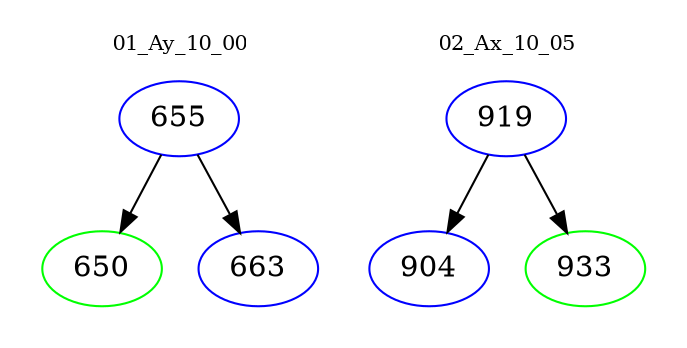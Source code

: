 digraph{
subgraph cluster_0 {
color = white
label = "01_Ay_10_00";
fontsize=10;
T0_655 [label="655", color="blue"]
T0_655 -> T0_650 [color="black"]
T0_650 [label="650", color="green"]
T0_655 -> T0_663 [color="black"]
T0_663 [label="663", color="blue"]
}
subgraph cluster_1 {
color = white
label = "02_Ax_10_05";
fontsize=10;
T1_919 [label="919", color="blue"]
T1_919 -> T1_904 [color="black"]
T1_904 [label="904", color="blue"]
T1_919 -> T1_933 [color="black"]
T1_933 [label="933", color="green"]
}
}
